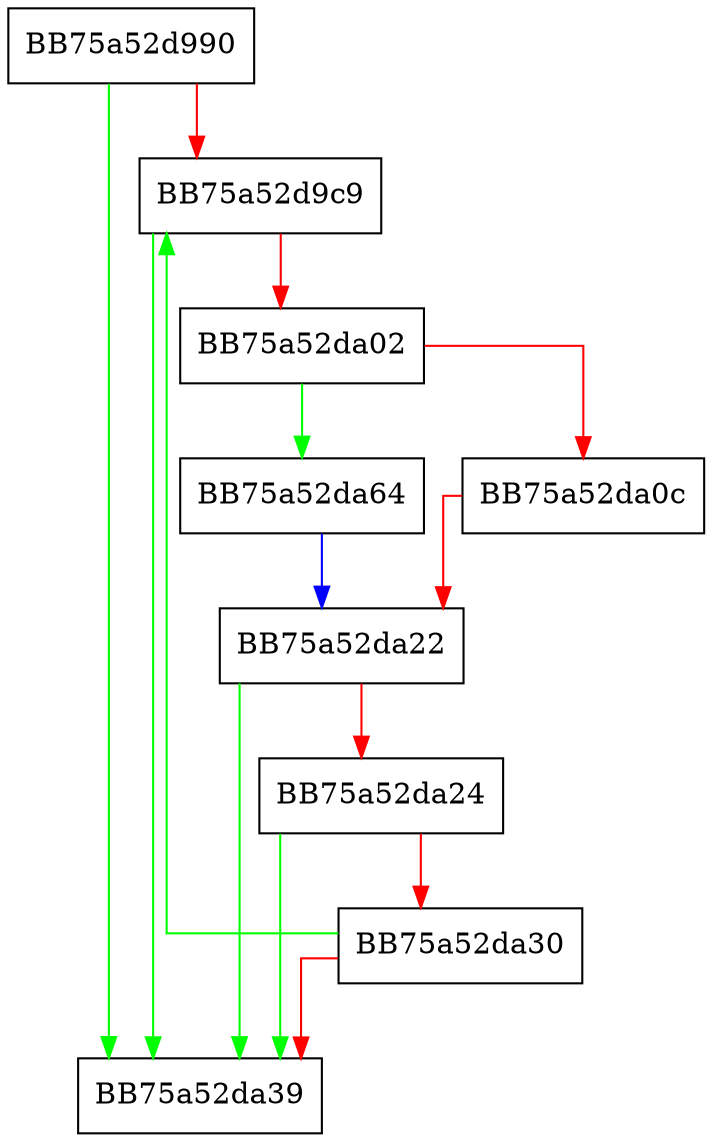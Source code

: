 digraph WriteScript {
  node [shape="box"];
  graph [splines=ortho];
  BB75a52d990 -> BB75a52da39 [color="green"];
  BB75a52d990 -> BB75a52d9c9 [color="red"];
  BB75a52d9c9 -> BB75a52da39 [color="green"];
  BB75a52d9c9 -> BB75a52da02 [color="red"];
  BB75a52da02 -> BB75a52da64 [color="green"];
  BB75a52da02 -> BB75a52da0c [color="red"];
  BB75a52da0c -> BB75a52da22 [color="red"];
  BB75a52da22 -> BB75a52da39 [color="green"];
  BB75a52da22 -> BB75a52da24 [color="red"];
  BB75a52da24 -> BB75a52da39 [color="green"];
  BB75a52da24 -> BB75a52da30 [color="red"];
  BB75a52da30 -> BB75a52d9c9 [color="green"];
  BB75a52da30 -> BB75a52da39 [color="red"];
  BB75a52da64 -> BB75a52da22 [color="blue"];
}